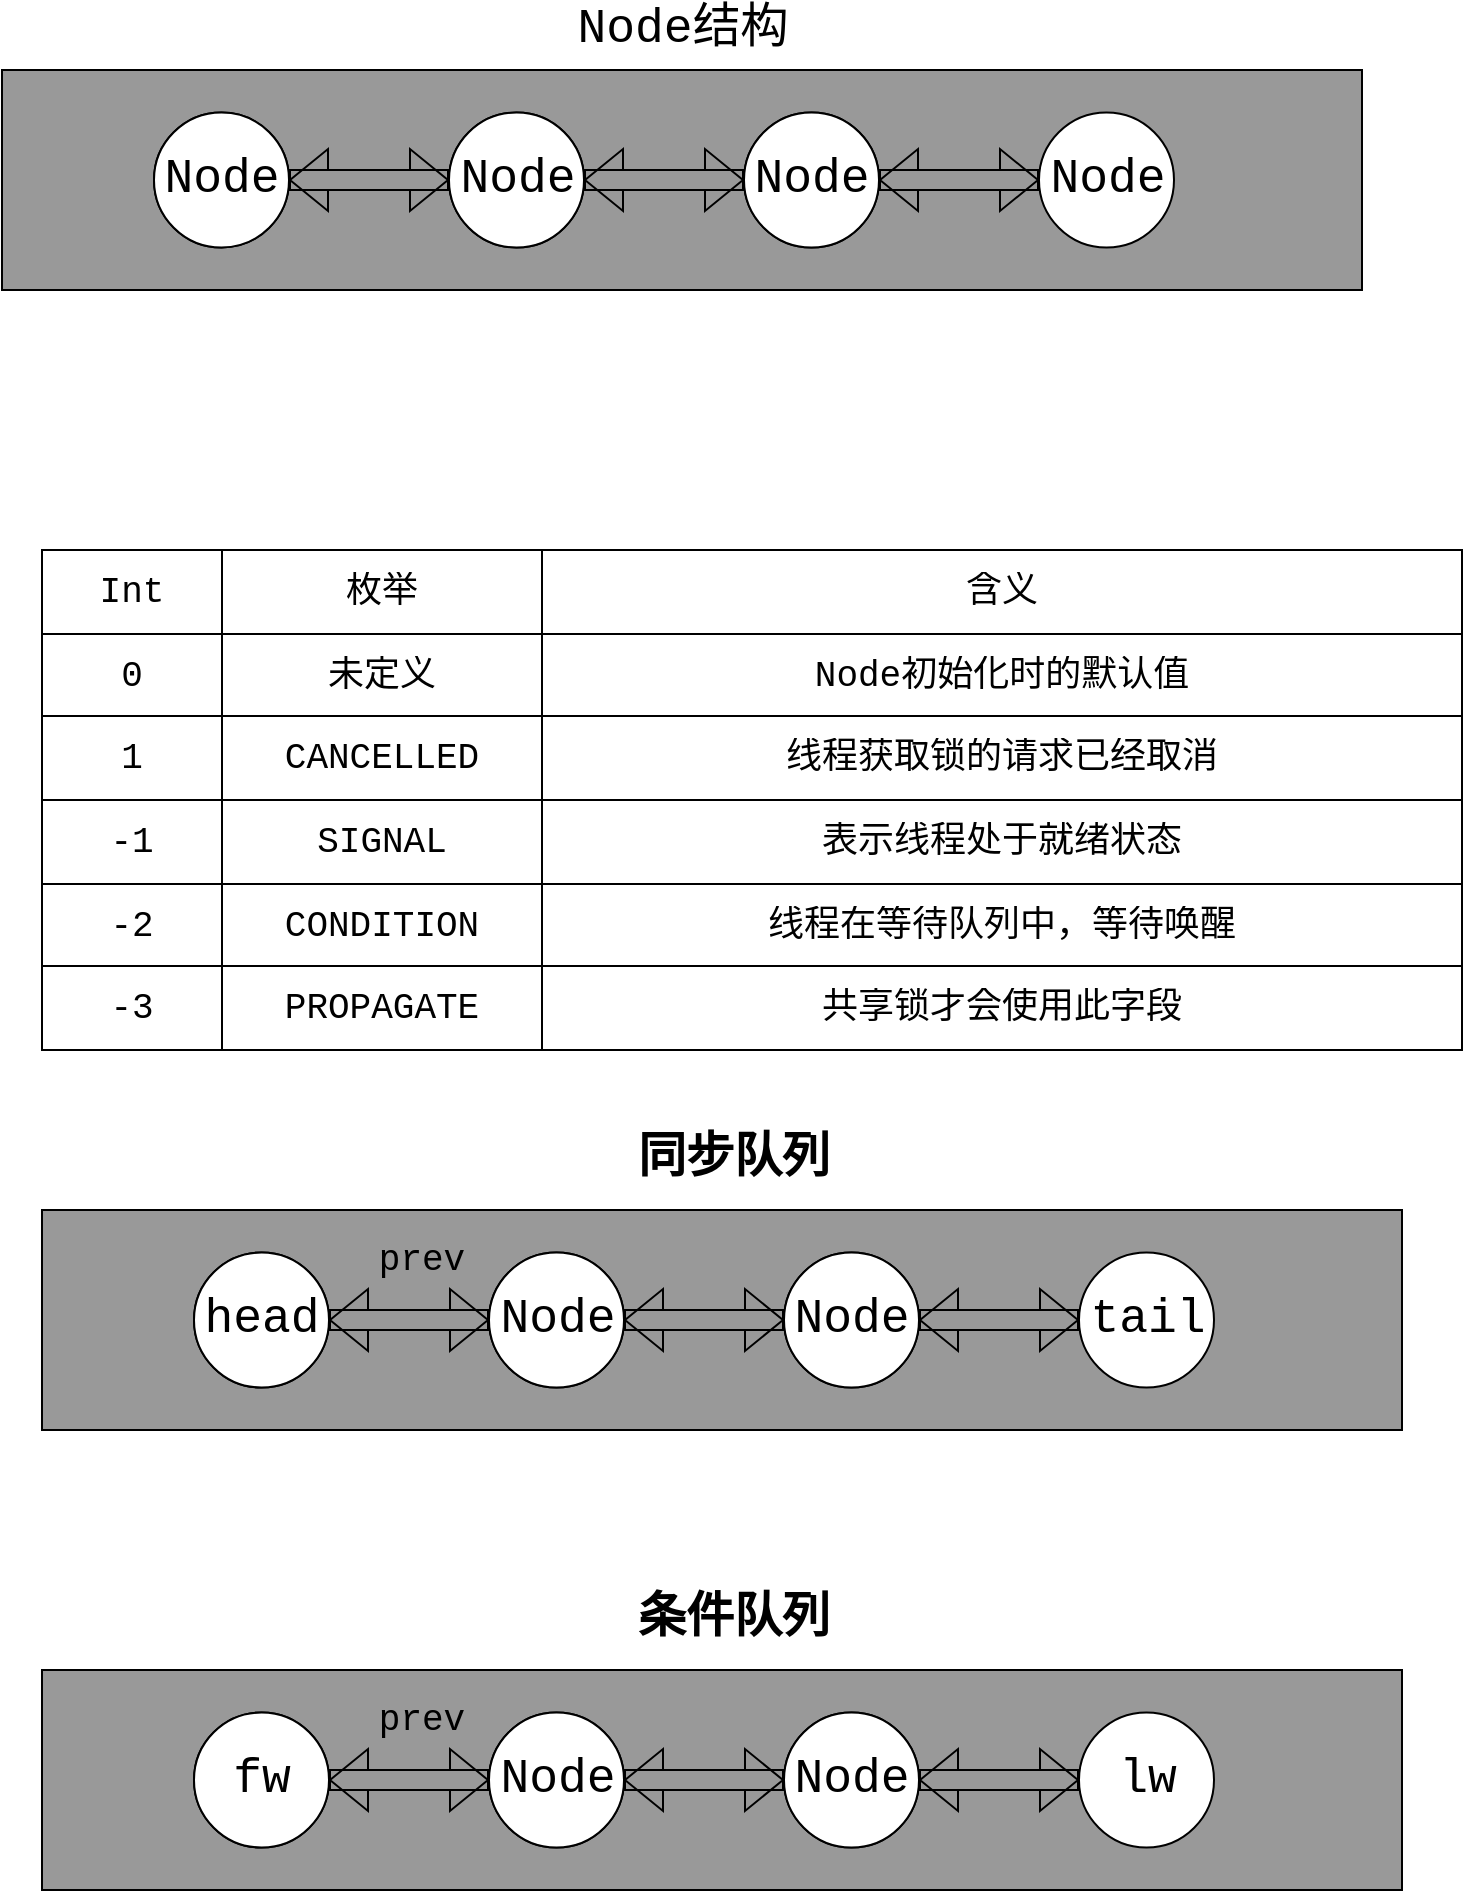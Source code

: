 <mxfile version="16.5.6" type="github">
  <diagram id="cbSUtD5ewinpIiJRXh2E" name="第 1 页">
    <mxGraphModel dx="2062" dy="1113" grid="1" gridSize="10" guides="1" tooltips="1" connect="1" arrows="1" fold="1" page="1" pageScale="1" pageWidth="827" pageHeight="1169" math="0" shadow="0">
      <root>
        <mxCell id="0" />
        <mxCell id="1" parent="0" />
        <mxCell id="aS-boGfirS5Sv-cdyGZm-1" value="" style="rounded=0;whiteSpace=wrap;html=1;fillColor=#999999;" parent="1" vertex="1">
          <mxGeometry x="40" y="170" width="680" height="110" as="geometry" />
        </mxCell>
        <mxCell id="aS-boGfirS5Sv-cdyGZm-2" value="&lt;font style=&quot;font-size: 24px&quot; face=&quot;Courier New&quot;&gt;Node结构&lt;/font&gt;" style="text;html=1;align=center;verticalAlign=middle;resizable=0;points=[];autosize=1;strokeColor=none;fillColor=none;" parent="1" vertex="1">
          <mxGeometry x="320" y="140" width="120" height="20" as="geometry" />
        </mxCell>
        <mxCell id="aS-boGfirS5Sv-cdyGZm-20" value="" style="edgeStyle=orthogonalEdgeStyle;shape=flexArrow;rounded=0;orthogonalLoop=1;jettySize=auto;html=1;fontFamily=Courier New;fontSize=24;" parent="1" source="aS-boGfirS5Sv-cdyGZm-3" target="aS-boGfirS5Sv-cdyGZm-19" edge="1">
          <mxGeometry relative="1" as="geometry" />
        </mxCell>
        <mxCell id="aS-boGfirS5Sv-cdyGZm-3" value="Node" style="ellipse;whiteSpace=wrap;html=1;aspect=fixed;fontFamily=Courier New;fontSize=24;" parent="1" vertex="1">
          <mxGeometry x="116" y="191.25" width="67.5" height="67.5" as="geometry" />
        </mxCell>
        <mxCell id="aS-boGfirS5Sv-cdyGZm-22" value="" style="edgeStyle=orthogonalEdgeStyle;shape=flexArrow;rounded=0;orthogonalLoop=1;jettySize=auto;html=1;fontFamily=Courier New;fontSize=24;" parent="1" source="aS-boGfirS5Sv-cdyGZm-19" target="aS-boGfirS5Sv-cdyGZm-21" edge="1">
          <mxGeometry relative="1" as="geometry" />
        </mxCell>
        <mxCell id="aS-boGfirS5Sv-cdyGZm-19" value="Node" style="ellipse;whiteSpace=wrap;html=1;aspect=fixed;fontFamily=Courier New;fontSize=24;" parent="1" vertex="1">
          <mxGeometry x="263.5" y="191.25" width="67.5" height="67.5" as="geometry" />
        </mxCell>
        <mxCell id="aS-boGfirS5Sv-cdyGZm-24" value="" style="edgeStyle=orthogonalEdgeStyle;shape=flexArrow;rounded=0;orthogonalLoop=1;jettySize=auto;html=1;fontFamily=Courier New;fontSize=24;" parent="1" source="aS-boGfirS5Sv-cdyGZm-21" target="aS-boGfirS5Sv-cdyGZm-23" edge="1">
          <mxGeometry relative="1" as="geometry" />
        </mxCell>
        <mxCell id="aS-boGfirS5Sv-cdyGZm-21" value="Node" style="ellipse;whiteSpace=wrap;html=1;aspect=fixed;fontFamily=Courier New;fontSize=24;" parent="1" vertex="1">
          <mxGeometry x="411" y="191.25" width="67.5" height="67.5" as="geometry" />
        </mxCell>
        <mxCell id="aS-boGfirS5Sv-cdyGZm-26" value="" style="edgeStyle=orthogonalEdgeStyle;shape=flexArrow;rounded=0;orthogonalLoop=1;jettySize=auto;html=1;fontFamily=Courier New;fontSize=24;" parent="1" source="aS-boGfirS5Sv-cdyGZm-23" target="aS-boGfirS5Sv-cdyGZm-25" edge="1">
          <mxGeometry relative="1" as="geometry" />
        </mxCell>
        <mxCell id="aS-boGfirS5Sv-cdyGZm-23" value="Node" style="ellipse;whiteSpace=wrap;html=1;aspect=fixed;fontFamily=Courier New;fontSize=24;" parent="1" vertex="1">
          <mxGeometry x="558.5" y="191.25" width="67.5" height="67.5" as="geometry" />
        </mxCell>
        <mxCell id="aS-boGfirS5Sv-cdyGZm-28" value="" style="edgeStyle=orthogonalEdgeStyle;shape=flexArrow;rounded=0;orthogonalLoop=1;jettySize=auto;html=1;fontFamily=Courier New;fontSize=24;" parent="1" source="aS-boGfirS5Sv-cdyGZm-25" target="aS-boGfirS5Sv-cdyGZm-27" edge="1">
          <mxGeometry relative="1" as="geometry" />
        </mxCell>
        <mxCell id="aS-boGfirS5Sv-cdyGZm-25" value="Node" style="ellipse;whiteSpace=wrap;html=1;aspect=fixed;fontFamily=Courier New;fontSize=24;" parent="1" vertex="1">
          <mxGeometry x="411" y="191.25" width="67.5" height="67.5" as="geometry" />
        </mxCell>
        <mxCell id="aS-boGfirS5Sv-cdyGZm-30" value="" style="edgeStyle=orthogonalEdgeStyle;shape=flexArrow;rounded=0;orthogonalLoop=1;jettySize=auto;html=1;fontFamily=Courier New;fontSize=24;" parent="1" source="aS-boGfirS5Sv-cdyGZm-27" target="aS-boGfirS5Sv-cdyGZm-29" edge="1">
          <mxGeometry relative="1" as="geometry" />
        </mxCell>
        <mxCell id="aS-boGfirS5Sv-cdyGZm-27" value="Node" style="ellipse;whiteSpace=wrap;html=1;aspect=fixed;fontFamily=Courier New;fontSize=24;" parent="1" vertex="1">
          <mxGeometry x="263.5" y="191.25" width="67.5" height="67.5" as="geometry" />
        </mxCell>
        <mxCell id="aS-boGfirS5Sv-cdyGZm-29" value="Node" style="ellipse;whiteSpace=wrap;html=1;aspect=fixed;fontFamily=Courier New;fontSize=24;" parent="1" vertex="1">
          <mxGeometry x="116" y="191.25" width="67.5" height="67.5" as="geometry" />
        </mxCell>
        <mxCell id="aS-boGfirS5Sv-cdyGZm-173" value="" style="shape=table;startSize=0;container=1;collapsible=0;childLayout=tableLayout;labelBackgroundColor=none;fontFamily=Courier New;fontSize=18;strokeColor=default;fillColor=none;" parent="1" vertex="1">
          <mxGeometry x="60" y="410" width="710" height="250" as="geometry" />
        </mxCell>
        <mxCell id="aS-boGfirS5Sv-cdyGZm-174" value="" style="shape=tableRow;horizontal=0;startSize=0;swimlaneHead=0;swimlaneBody=0;top=0;left=0;bottom=0;right=0;collapsible=0;dropTarget=0;fillColor=none;points=[[0,0.5],[1,0.5]];portConstraint=eastwest;labelBackgroundColor=none;fontFamily=Courier New;fontSize=18;strokeColor=default;" parent="aS-boGfirS5Sv-cdyGZm-173" vertex="1">
          <mxGeometry width="710" height="42" as="geometry" />
        </mxCell>
        <mxCell id="aS-boGfirS5Sv-cdyGZm-175" value="Int" style="shape=partialRectangle;html=1;whiteSpace=wrap;connectable=0;overflow=hidden;fillColor=none;top=0;left=0;bottom=0;right=0;pointerEvents=1;labelBackgroundColor=none;fontFamily=Courier New;fontSize=18;strokeColor=default;" parent="aS-boGfirS5Sv-cdyGZm-174" vertex="1">
          <mxGeometry width="90" height="42" as="geometry">
            <mxRectangle width="90" height="42" as="alternateBounds" />
          </mxGeometry>
        </mxCell>
        <mxCell id="aS-boGfirS5Sv-cdyGZm-176" value="枚举" style="shape=partialRectangle;html=1;whiteSpace=wrap;connectable=0;overflow=hidden;fillColor=none;top=0;left=0;bottom=0;right=0;pointerEvents=1;labelBackgroundColor=none;fontFamily=Courier New;fontSize=18;strokeColor=default;" parent="aS-boGfirS5Sv-cdyGZm-174" vertex="1">
          <mxGeometry x="90" width="160" height="42" as="geometry">
            <mxRectangle width="160" height="42" as="alternateBounds" />
          </mxGeometry>
        </mxCell>
        <mxCell id="aS-boGfirS5Sv-cdyGZm-177" value="含义" style="shape=partialRectangle;html=1;whiteSpace=wrap;connectable=0;overflow=hidden;fillColor=none;top=0;left=0;bottom=0;right=0;pointerEvents=1;labelBackgroundColor=none;fontFamily=Courier New;fontSize=18;strokeColor=default;" parent="aS-boGfirS5Sv-cdyGZm-174" vertex="1">
          <mxGeometry x="250" width="460" height="42" as="geometry">
            <mxRectangle width="460" height="42" as="alternateBounds" />
          </mxGeometry>
        </mxCell>
        <mxCell id="aS-boGfirS5Sv-cdyGZm-178" value="" style="shape=tableRow;horizontal=0;startSize=0;swimlaneHead=0;swimlaneBody=0;top=0;left=0;bottom=0;right=0;collapsible=0;dropTarget=0;fillColor=none;points=[[0,0.5],[1,0.5]];portConstraint=eastwest;labelBackgroundColor=none;fontFamily=Courier New;fontSize=18;strokeColor=default;" parent="aS-boGfirS5Sv-cdyGZm-173" vertex="1">
          <mxGeometry y="42" width="710" height="41" as="geometry" />
        </mxCell>
        <mxCell id="aS-boGfirS5Sv-cdyGZm-179" value="0" style="shape=partialRectangle;html=1;whiteSpace=wrap;connectable=0;overflow=hidden;fillColor=none;top=0;left=0;bottom=0;right=0;pointerEvents=1;labelBackgroundColor=none;fontFamily=Courier New;fontSize=18;strokeColor=default;" parent="aS-boGfirS5Sv-cdyGZm-178" vertex="1">
          <mxGeometry width="90" height="41" as="geometry">
            <mxRectangle width="90" height="41" as="alternateBounds" />
          </mxGeometry>
        </mxCell>
        <mxCell id="aS-boGfirS5Sv-cdyGZm-180" value="未定义" style="shape=partialRectangle;html=1;whiteSpace=wrap;connectable=0;overflow=hidden;fillColor=none;top=0;left=0;bottom=0;right=0;pointerEvents=1;labelBackgroundColor=none;fontFamily=Courier New;fontSize=18;strokeColor=default;" parent="aS-boGfirS5Sv-cdyGZm-178" vertex="1">
          <mxGeometry x="90" width="160" height="41" as="geometry">
            <mxRectangle width="160" height="41" as="alternateBounds" />
          </mxGeometry>
        </mxCell>
        <mxCell id="aS-boGfirS5Sv-cdyGZm-181" value="Node初始化时的默认值" style="shape=partialRectangle;html=1;whiteSpace=wrap;connectable=0;overflow=hidden;fillColor=none;top=0;left=0;bottom=0;right=0;pointerEvents=1;labelBackgroundColor=none;fontFamily=Courier New;fontSize=18;strokeColor=default;" parent="aS-boGfirS5Sv-cdyGZm-178" vertex="1">
          <mxGeometry x="250" width="460" height="41" as="geometry">
            <mxRectangle width="460" height="41" as="alternateBounds" />
          </mxGeometry>
        </mxCell>
        <mxCell id="aS-boGfirS5Sv-cdyGZm-182" value="" style="shape=tableRow;horizontal=0;startSize=0;swimlaneHead=0;swimlaneBody=0;top=0;left=0;bottom=0;right=0;collapsible=0;dropTarget=0;fillColor=none;points=[[0,0.5],[1,0.5]];portConstraint=eastwest;labelBackgroundColor=none;fontFamily=Courier New;fontSize=18;strokeColor=default;" parent="aS-boGfirS5Sv-cdyGZm-173" vertex="1">
          <mxGeometry y="83" width="710" height="42" as="geometry" />
        </mxCell>
        <mxCell id="aS-boGfirS5Sv-cdyGZm-183" value="1" style="shape=partialRectangle;html=1;whiteSpace=wrap;connectable=0;overflow=hidden;fillColor=none;top=0;left=0;bottom=0;right=0;pointerEvents=1;labelBackgroundColor=none;fontFamily=Courier New;fontSize=18;strokeColor=default;" parent="aS-boGfirS5Sv-cdyGZm-182" vertex="1">
          <mxGeometry width="90" height="42" as="geometry">
            <mxRectangle width="90" height="42" as="alternateBounds" />
          </mxGeometry>
        </mxCell>
        <mxCell id="aS-boGfirS5Sv-cdyGZm-184" value="&lt;div style=&quot;text-align: left&quot;&gt;CANCELLED&lt;/div&gt;" style="shape=partialRectangle;html=1;whiteSpace=wrap;connectable=0;overflow=hidden;fillColor=none;top=0;left=0;bottom=0;right=0;pointerEvents=1;labelBackgroundColor=none;fontFamily=Courier New;fontSize=18;strokeColor=default;" parent="aS-boGfirS5Sv-cdyGZm-182" vertex="1">
          <mxGeometry x="90" width="160" height="42" as="geometry">
            <mxRectangle width="160" height="42" as="alternateBounds" />
          </mxGeometry>
        </mxCell>
        <mxCell id="aS-boGfirS5Sv-cdyGZm-185" value="线程获取锁的请求已经取消" style="shape=partialRectangle;html=1;whiteSpace=wrap;connectable=0;overflow=hidden;fillColor=none;top=0;left=0;bottom=0;right=0;pointerEvents=1;labelBackgroundColor=none;fontFamily=Courier New;fontSize=18;strokeColor=default;" parent="aS-boGfirS5Sv-cdyGZm-182" vertex="1">
          <mxGeometry x="250" width="460" height="42" as="geometry">
            <mxRectangle width="460" height="42" as="alternateBounds" />
          </mxGeometry>
        </mxCell>
        <mxCell id="aS-boGfirS5Sv-cdyGZm-186" value="" style="shape=tableRow;horizontal=0;startSize=0;swimlaneHead=0;swimlaneBody=0;top=0;left=0;bottom=0;right=0;collapsible=0;dropTarget=0;fillColor=none;points=[[0,0.5],[1,0.5]];portConstraint=eastwest;labelBackgroundColor=none;fontFamily=Courier New;fontSize=18;strokeColor=default;" parent="aS-boGfirS5Sv-cdyGZm-173" vertex="1">
          <mxGeometry y="125" width="710" height="42" as="geometry" />
        </mxCell>
        <mxCell id="aS-boGfirS5Sv-cdyGZm-187" value="-1" style="shape=partialRectangle;html=1;whiteSpace=wrap;connectable=0;overflow=hidden;fillColor=none;top=0;left=0;bottom=0;right=0;pointerEvents=1;labelBackgroundColor=none;fontFamily=Courier New;fontSize=18;strokeColor=default;" parent="aS-boGfirS5Sv-cdyGZm-186" vertex="1">
          <mxGeometry width="90" height="42" as="geometry">
            <mxRectangle width="90" height="42" as="alternateBounds" />
          </mxGeometry>
        </mxCell>
        <mxCell id="aS-boGfirS5Sv-cdyGZm-188" value="SIGNAL" style="shape=partialRectangle;html=1;whiteSpace=wrap;connectable=0;overflow=hidden;fillColor=none;top=0;left=0;bottom=0;right=0;pointerEvents=1;labelBackgroundColor=none;fontFamily=Courier New;fontSize=18;strokeColor=default;" parent="aS-boGfirS5Sv-cdyGZm-186" vertex="1">
          <mxGeometry x="90" width="160" height="42" as="geometry">
            <mxRectangle width="160" height="42" as="alternateBounds" />
          </mxGeometry>
        </mxCell>
        <mxCell id="aS-boGfirS5Sv-cdyGZm-189" value="表示线程处于就绪状态" style="shape=partialRectangle;html=1;whiteSpace=wrap;connectable=0;overflow=hidden;fillColor=none;top=0;left=0;bottom=0;right=0;pointerEvents=1;labelBackgroundColor=none;fontFamily=Courier New;fontSize=18;strokeColor=default;" parent="aS-boGfirS5Sv-cdyGZm-186" vertex="1">
          <mxGeometry x="250" width="460" height="42" as="geometry">
            <mxRectangle width="460" height="42" as="alternateBounds" />
          </mxGeometry>
        </mxCell>
        <mxCell id="aS-boGfirS5Sv-cdyGZm-190" value="" style="shape=tableRow;horizontal=0;startSize=0;swimlaneHead=0;swimlaneBody=0;top=0;left=0;bottom=0;right=0;collapsible=0;dropTarget=0;fillColor=none;points=[[0,0.5],[1,0.5]];portConstraint=eastwest;labelBackgroundColor=none;fontFamily=Courier New;fontSize=18;strokeColor=default;" parent="aS-boGfirS5Sv-cdyGZm-173" vertex="1">
          <mxGeometry y="167" width="710" height="41" as="geometry" />
        </mxCell>
        <mxCell id="aS-boGfirS5Sv-cdyGZm-191" value="-2" style="shape=partialRectangle;html=1;whiteSpace=wrap;connectable=0;overflow=hidden;fillColor=none;top=0;left=0;bottom=0;right=0;pointerEvents=1;labelBackgroundColor=none;fontFamily=Courier New;fontSize=18;strokeColor=default;" parent="aS-boGfirS5Sv-cdyGZm-190" vertex="1">
          <mxGeometry width="90" height="41" as="geometry">
            <mxRectangle width="90" height="41" as="alternateBounds" />
          </mxGeometry>
        </mxCell>
        <mxCell id="aS-boGfirS5Sv-cdyGZm-192" value="CONDITION" style="shape=partialRectangle;html=1;whiteSpace=wrap;connectable=0;overflow=hidden;fillColor=none;top=0;left=0;bottom=0;right=0;pointerEvents=1;labelBackgroundColor=none;fontFamily=Courier New;fontSize=18;strokeColor=default;" parent="aS-boGfirS5Sv-cdyGZm-190" vertex="1">
          <mxGeometry x="90" width="160" height="41" as="geometry">
            <mxRectangle width="160" height="41" as="alternateBounds" />
          </mxGeometry>
        </mxCell>
        <mxCell id="aS-boGfirS5Sv-cdyGZm-193" value="线程在等待队列中，等待唤醒" style="shape=partialRectangle;html=1;whiteSpace=wrap;connectable=0;overflow=hidden;fillColor=none;top=0;left=0;bottom=0;right=0;pointerEvents=1;labelBackgroundColor=none;fontFamily=Courier New;fontSize=18;strokeColor=default;" parent="aS-boGfirS5Sv-cdyGZm-190" vertex="1">
          <mxGeometry x="250" width="460" height="41" as="geometry">
            <mxRectangle width="460" height="41" as="alternateBounds" />
          </mxGeometry>
        </mxCell>
        <mxCell id="aS-boGfirS5Sv-cdyGZm-194" value="" style="shape=tableRow;horizontal=0;startSize=0;swimlaneHead=0;swimlaneBody=0;top=0;left=0;bottom=0;right=0;collapsible=0;dropTarget=0;fillColor=none;points=[[0,0.5],[1,0.5]];portConstraint=eastwest;labelBackgroundColor=none;fontFamily=Courier New;fontSize=18;strokeColor=default;" parent="aS-boGfirS5Sv-cdyGZm-173" vertex="1">
          <mxGeometry y="208" width="710" height="42" as="geometry" />
        </mxCell>
        <mxCell id="aS-boGfirS5Sv-cdyGZm-195" value="-3" style="shape=partialRectangle;html=1;whiteSpace=wrap;connectable=0;overflow=hidden;fillColor=none;top=0;left=0;bottom=0;right=0;pointerEvents=1;labelBackgroundColor=none;fontFamily=Courier New;fontSize=18;strokeColor=default;" parent="aS-boGfirS5Sv-cdyGZm-194" vertex="1">
          <mxGeometry width="90" height="42" as="geometry">
            <mxRectangle width="90" height="42" as="alternateBounds" />
          </mxGeometry>
        </mxCell>
        <mxCell id="aS-boGfirS5Sv-cdyGZm-196" value="PROPAGATE" style="shape=partialRectangle;html=1;whiteSpace=wrap;connectable=0;overflow=hidden;fillColor=none;top=0;left=0;bottom=0;right=0;pointerEvents=1;labelBackgroundColor=none;fontFamily=Courier New;fontSize=18;strokeColor=default;" parent="aS-boGfirS5Sv-cdyGZm-194" vertex="1">
          <mxGeometry x="90" width="160" height="42" as="geometry">
            <mxRectangle width="160" height="42" as="alternateBounds" />
          </mxGeometry>
        </mxCell>
        <mxCell id="aS-boGfirS5Sv-cdyGZm-197" value="共享锁才会使用此字段" style="shape=partialRectangle;html=1;whiteSpace=wrap;connectable=0;overflow=hidden;fillColor=none;top=0;left=0;bottom=0;right=0;pointerEvents=1;labelBackgroundColor=none;fontFamily=Courier New;fontSize=18;strokeColor=default;" parent="aS-boGfirS5Sv-cdyGZm-194" vertex="1">
          <mxGeometry x="250" width="460" height="42" as="geometry">
            <mxRectangle width="460" height="42" as="alternateBounds" />
          </mxGeometry>
        </mxCell>
        <mxCell id="Ah7Uq5ohMt0dBdwydEp--2" value="" style="rounded=0;whiteSpace=wrap;html=1;fillColor=#999999;" vertex="1" parent="1">
          <mxGeometry x="60" y="740" width="680" height="110" as="geometry" />
        </mxCell>
        <mxCell id="Ah7Uq5ohMt0dBdwydEp--3" value="" style="edgeStyle=orthogonalEdgeStyle;shape=flexArrow;rounded=0;orthogonalLoop=1;jettySize=auto;html=1;fontFamily=Courier New;fontSize=24;" edge="1" parent="1" source="Ah7Uq5ohMt0dBdwydEp--4" target="Ah7Uq5ohMt0dBdwydEp--6">
          <mxGeometry relative="1" as="geometry" />
        </mxCell>
        <mxCell id="Ah7Uq5ohMt0dBdwydEp--4" value="Node" style="ellipse;whiteSpace=wrap;html=1;aspect=fixed;fontFamily=Courier New;fontSize=24;" vertex="1" parent="1">
          <mxGeometry x="136" y="761.25" width="67.5" height="67.5" as="geometry" />
        </mxCell>
        <mxCell id="Ah7Uq5ohMt0dBdwydEp--5" value="" style="edgeStyle=orthogonalEdgeStyle;shape=flexArrow;rounded=0;orthogonalLoop=1;jettySize=auto;html=1;fontFamily=Courier New;fontSize=24;" edge="1" parent="1" source="Ah7Uq5ohMt0dBdwydEp--6" target="Ah7Uq5ohMt0dBdwydEp--8">
          <mxGeometry relative="1" as="geometry" />
        </mxCell>
        <mxCell id="Ah7Uq5ohMt0dBdwydEp--6" value="Node" style="ellipse;whiteSpace=wrap;html=1;aspect=fixed;fontFamily=Courier New;fontSize=24;" vertex="1" parent="1">
          <mxGeometry x="283.5" y="761.25" width="67.5" height="67.5" as="geometry" />
        </mxCell>
        <mxCell id="Ah7Uq5ohMt0dBdwydEp--7" value="" style="edgeStyle=orthogonalEdgeStyle;shape=flexArrow;rounded=0;orthogonalLoop=1;jettySize=auto;html=1;fontFamily=Courier New;fontSize=24;" edge="1" parent="1" source="Ah7Uq5ohMt0dBdwydEp--8" target="Ah7Uq5ohMt0dBdwydEp--10">
          <mxGeometry relative="1" as="geometry" />
        </mxCell>
        <mxCell id="Ah7Uq5ohMt0dBdwydEp--8" value="Node" style="ellipse;whiteSpace=wrap;html=1;aspect=fixed;fontFamily=Courier New;fontSize=24;" vertex="1" parent="1">
          <mxGeometry x="431" y="761.25" width="67.5" height="67.5" as="geometry" />
        </mxCell>
        <mxCell id="Ah7Uq5ohMt0dBdwydEp--9" value="" style="edgeStyle=orthogonalEdgeStyle;shape=flexArrow;rounded=0;orthogonalLoop=1;jettySize=auto;html=1;fontFamily=Courier New;fontSize=24;" edge="1" parent="1" source="Ah7Uq5ohMt0dBdwydEp--10" target="Ah7Uq5ohMt0dBdwydEp--12">
          <mxGeometry relative="1" as="geometry" />
        </mxCell>
        <mxCell id="Ah7Uq5ohMt0dBdwydEp--10" value="tail" style="ellipse;whiteSpace=wrap;html=1;aspect=fixed;fontFamily=Courier New;fontSize=24;" vertex="1" parent="1">
          <mxGeometry x="578.5" y="761.25" width="67.5" height="67.5" as="geometry" />
        </mxCell>
        <mxCell id="Ah7Uq5ohMt0dBdwydEp--11" value="" style="edgeStyle=orthogonalEdgeStyle;shape=flexArrow;rounded=0;orthogonalLoop=1;jettySize=auto;html=1;fontFamily=Courier New;fontSize=24;" edge="1" parent="1" source="Ah7Uq5ohMt0dBdwydEp--12" target="Ah7Uq5ohMt0dBdwydEp--14">
          <mxGeometry relative="1" as="geometry" />
        </mxCell>
        <mxCell id="Ah7Uq5ohMt0dBdwydEp--12" value="Node" style="ellipse;whiteSpace=wrap;html=1;aspect=fixed;fontFamily=Courier New;fontSize=24;" vertex="1" parent="1">
          <mxGeometry x="431" y="761.25" width="67.5" height="67.5" as="geometry" />
        </mxCell>
        <mxCell id="Ah7Uq5ohMt0dBdwydEp--13" value="" style="edgeStyle=orthogonalEdgeStyle;shape=flexArrow;rounded=0;orthogonalLoop=1;jettySize=auto;html=1;fontFamily=Courier New;fontSize=24;" edge="1" parent="1" source="Ah7Uq5ohMt0dBdwydEp--14" target="Ah7Uq5ohMt0dBdwydEp--15">
          <mxGeometry relative="1" as="geometry" />
        </mxCell>
        <mxCell id="Ah7Uq5ohMt0dBdwydEp--14" value="Node" style="ellipse;whiteSpace=wrap;html=1;aspect=fixed;fontFamily=Courier New;fontSize=24;" vertex="1" parent="1">
          <mxGeometry x="283.5" y="761.25" width="67.5" height="67.5" as="geometry" />
        </mxCell>
        <mxCell id="Ah7Uq5ohMt0dBdwydEp--15" value="head" style="ellipse;whiteSpace=wrap;html=1;aspect=fixed;fontFamily=Courier New;fontSize=24;" vertex="1" parent="1">
          <mxGeometry x="136" y="761.25" width="67.5" height="67.5" as="geometry" />
        </mxCell>
        <mxCell id="Ah7Uq5ohMt0dBdwydEp--16" value="&lt;font style=&quot;font-size: 18px&quot; face=&quot;Courier New&quot;&gt;prev&lt;/font&gt;" style="text;html=1;strokeColor=none;fillColor=none;align=center;verticalAlign=middle;whiteSpace=wrap;rounded=0;" vertex="1" parent="1">
          <mxGeometry x="220" y="750" width="60" height="30" as="geometry" />
        </mxCell>
        <mxCell id="Ah7Uq5ohMt0dBdwydEp--17" value="&lt;span style=&quot;font-size: 24px&quot;&gt;&lt;b&gt;同步队列&lt;/b&gt;&lt;/span&gt;" style="text;html=1;strokeColor=none;fillColor=none;align=center;verticalAlign=middle;whiteSpace=wrap;rounded=0;fontFamily=Courier New;fontSize=18;" vertex="1" parent="1">
          <mxGeometry x="331" y="700" width="150" height="30" as="geometry" />
        </mxCell>
        <mxCell id="Ah7Uq5ohMt0dBdwydEp--18" value="" style="rounded=0;whiteSpace=wrap;html=1;fillColor=#999999;" vertex="1" parent="1">
          <mxGeometry x="60" y="970" width="680" height="110" as="geometry" />
        </mxCell>
        <mxCell id="Ah7Uq5ohMt0dBdwydEp--19" value="" style="edgeStyle=orthogonalEdgeStyle;shape=flexArrow;rounded=0;orthogonalLoop=1;jettySize=auto;html=1;fontFamily=Courier New;fontSize=24;" edge="1" parent="1" source="Ah7Uq5ohMt0dBdwydEp--20" target="Ah7Uq5ohMt0dBdwydEp--22">
          <mxGeometry relative="1" as="geometry" />
        </mxCell>
        <mxCell id="Ah7Uq5ohMt0dBdwydEp--20" value="Node" style="ellipse;whiteSpace=wrap;html=1;aspect=fixed;fontFamily=Courier New;fontSize=24;" vertex="1" parent="1">
          <mxGeometry x="136" y="991.25" width="67.5" height="67.5" as="geometry" />
        </mxCell>
        <mxCell id="Ah7Uq5ohMt0dBdwydEp--21" value="" style="edgeStyle=orthogonalEdgeStyle;shape=flexArrow;rounded=0;orthogonalLoop=1;jettySize=auto;html=1;fontFamily=Courier New;fontSize=24;" edge="1" parent="1" source="Ah7Uq5ohMt0dBdwydEp--22" target="Ah7Uq5ohMt0dBdwydEp--24">
          <mxGeometry relative="1" as="geometry" />
        </mxCell>
        <mxCell id="Ah7Uq5ohMt0dBdwydEp--22" value="Node" style="ellipse;whiteSpace=wrap;html=1;aspect=fixed;fontFamily=Courier New;fontSize=24;" vertex="1" parent="1">
          <mxGeometry x="283.5" y="991.25" width="67.5" height="67.5" as="geometry" />
        </mxCell>
        <mxCell id="Ah7Uq5ohMt0dBdwydEp--23" value="" style="edgeStyle=orthogonalEdgeStyle;shape=flexArrow;rounded=0;orthogonalLoop=1;jettySize=auto;html=1;fontFamily=Courier New;fontSize=24;" edge="1" parent="1" source="Ah7Uq5ohMt0dBdwydEp--24" target="Ah7Uq5ohMt0dBdwydEp--26">
          <mxGeometry relative="1" as="geometry" />
        </mxCell>
        <mxCell id="Ah7Uq5ohMt0dBdwydEp--24" value="Node" style="ellipse;whiteSpace=wrap;html=1;aspect=fixed;fontFamily=Courier New;fontSize=24;" vertex="1" parent="1">
          <mxGeometry x="431" y="991.25" width="67.5" height="67.5" as="geometry" />
        </mxCell>
        <mxCell id="Ah7Uq5ohMt0dBdwydEp--25" value="" style="edgeStyle=orthogonalEdgeStyle;shape=flexArrow;rounded=0;orthogonalLoop=1;jettySize=auto;html=1;fontFamily=Courier New;fontSize=24;" edge="1" parent="1" source="Ah7Uq5ohMt0dBdwydEp--26" target="Ah7Uq5ohMt0dBdwydEp--28">
          <mxGeometry relative="1" as="geometry" />
        </mxCell>
        <mxCell id="Ah7Uq5ohMt0dBdwydEp--26" value="lw" style="ellipse;whiteSpace=wrap;html=1;aspect=fixed;fontFamily=Courier New;fontSize=24;" vertex="1" parent="1">
          <mxGeometry x="578.5" y="991.25" width="67.5" height="67.5" as="geometry" />
        </mxCell>
        <mxCell id="Ah7Uq5ohMt0dBdwydEp--27" value="" style="edgeStyle=orthogonalEdgeStyle;shape=flexArrow;rounded=0;orthogonalLoop=1;jettySize=auto;html=1;fontFamily=Courier New;fontSize=24;" edge="1" parent="1" source="Ah7Uq5ohMt0dBdwydEp--28" target="Ah7Uq5ohMt0dBdwydEp--30">
          <mxGeometry relative="1" as="geometry" />
        </mxCell>
        <mxCell id="Ah7Uq5ohMt0dBdwydEp--28" value="Node" style="ellipse;whiteSpace=wrap;html=1;aspect=fixed;fontFamily=Courier New;fontSize=24;" vertex="1" parent="1">
          <mxGeometry x="431" y="991.25" width="67.5" height="67.5" as="geometry" />
        </mxCell>
        <mxCell id="Ah7Uq5ohMt0dBdwydEp--29" value="" style="edgeStyle=orthogonalEdgeStyle;shape=flexArrow;rounded=0;orthogonalLoop=1;jettySize=auto;html=1;fontFamily=Courier New;fontSize=24;" edge="1" parent="1" source="Ah7Uq5ohMt0dBdwydEp--30" target="Ah7Uq5ohMt0dBdwydEp--31">
          <mxGeometry relative="1" as="geometry" />
        </mxCell>
        <mxCell id="Ah7Uq5ohMt0dBdwydEp--30" value="Node" style="ellipse;whiteSpace=wrap;html=1;aspect=fixed;fontFamily=Courier New;fontSize=24;" vertex="1" parent="1">
          <mxGeometry x="283.5" y="991.25" width="67.5" height="67.5" as="geometry" />
        </mxCell>
        <mxCell id="Ah7Uq5ohMt0dBdwydEp--31" value="fw" style="ellipse;whiteSpace=wrap;html=1;aspect=fixed;fontFamily=Courier New;fontSize=24;" vertex="1" parent="1">
          <mxGeometry x="136" y="991.25" width="67.5" height="67.5" as="geometry" />
        </mxCell>
        <mxCell id="Ah7Uq5ohMt0dBdwydEp--32" value="&lt;font style=&quot;font-size: 18px&quot; face=&quot;Courier New&quot;&gt;prev&lt;/font&gt;" style="text;html=1;strokeColor=none;fillColor=none;align=center;verticalAlign=middle;whiteSpace=wrap;rounded=0;" vertex="1" parent="1">
          <mxGeometry x="220" y="980" width="60" height="30" as="geometry" />
        </mxCell>
        <mxCell id="Ah7Uq5ohMt0dBdwydEp--33" value="&lt;span style=&quot;font-size: 24px&quot;&gt;&lt;b&gt;条件队列&lt;/b&gt;&lt;/span&gt;" style="text;html=1;strokeColor=none;fillColor=none;align=center;verticalAlign=middle;whiteSpace=wrap;rounded=0;fontFamily=Courier New;fontSize=18;" vertex="1" parent="1">
          <mxGeometry x="331" y="930" width="150" height="30" as="geometry" />
        </mxCell>
      </root>
    </mxGraphModel>
  </diagram>
</mxfile>
